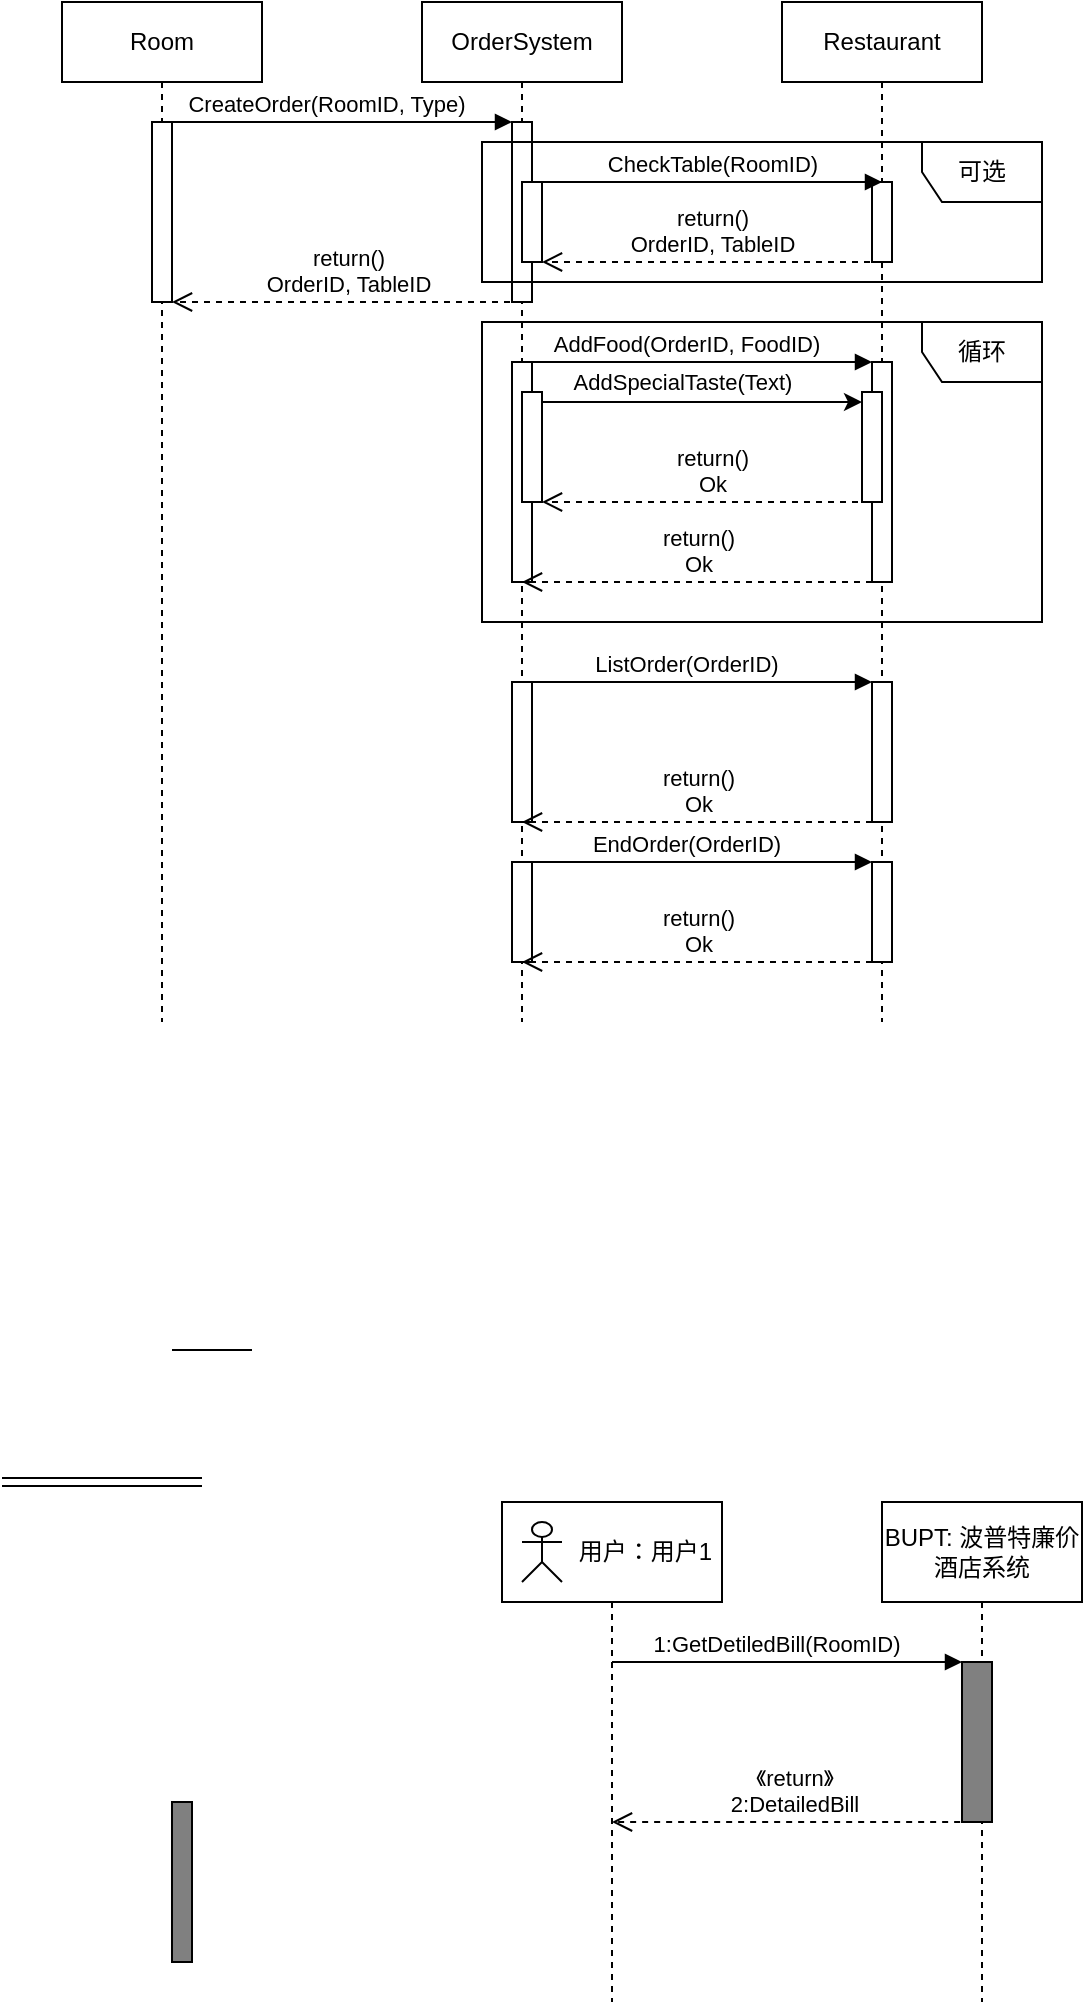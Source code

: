 <mxfile version="24.2.1" type="github">
  <diagram name="Page-1" id="2YBvvXClWsGukQMizWep">
    <mxGraphModel dx="1218" dy="543" grid="1" gridSize="10" guides="1" tooltips="1" connect="1" arrows="1" fold="1" page="1" pageScale="1" pageWidth="850" pageHeight="1100" math="0" shadow="0">
      <root>
        <mxCell id="0" />
        <mxCell id="1" parent="0" />
        <mxCell id="aM9ryv3xv72pqoxQDRHE-1" value="Room" style="shape=umlLifeline;perimeter=lifelinePerimeter;whiteSpace=wrap;html=1;container=0;dropTarget=0;collapsible=0;recursiveResize=0;outlineConnect=0;portConstraint=eastwest;newEdgeStyle={&quot;edgeStyle&quot;:&quot;elbowEdgeStyle&quot;,&quot;elbow&quot;:&quot;vertical&quot;,&quot;curved&quot;:0,&quot;rounded&quot;:0};" parent="1" vertex="1">
          <mxGeometry x="40" y="40" width="100" height="510" as="geometry" />
        </mxCell>
        <mxCell id="aM9ryv3xv72pqoxQDRHE-2" value="" style="html=1;points=[];perimeter=orthogonalPerimeter;outlineConnect=0;targetShapes=umlLifeline;portConstraint=eastwest;newEdgeStyle={&quot;edgeStyle&quot;:&quot;elbowEdgeStyle&quot;,&quot;elbow&quot;:&quot;vertical&quot;,&quot;curved&quot;:0,&quot;rounded&quot;:0};" parent="aM9ryv3xv72pqoxQDRHE-1" vertex="1">
          <mxGeometry x="45" y="60" width="10" height="90" as="geometry" />
        </mxCell>
        <mxCell id="aM9ryv3xv72pqoxQDRHE-5" value="OrderSystem" style="shape=umlLifeline;perimeter=lifelinePerimeter;whiteSpace=wrap;html=1;container=0;dropTarget=0;collapsible=0;recursiveResize=0;outlineConnect=0;portConstraint=eastwest;newEdgeStyle={&quot;edgeStyle&quot;:&quot;elbowEdgeStyle&quot;,&quot;elbow&quot;:&quot;vertical&quot;,&quot;curved&quot;:0,&quot;rounded&quot;:0};" parent="1" vertex="1">
          <mxGeometry x="220" y="40" width="100" height="510" as="geometry" />
        </mxCell>
        <mxCell id="aM9ryv3xv72pqoxQDRHE-6" value="" style="html=1;points=[];perimeter=orthogonalPerimeter;outlineConnect=0;targetShapes=umlLifeline;portConstraint=eastwest;newEdgeStyle={&quot;edgeStyle&quot;:&quot;elbowEdgeStyle&quot;,&quot;elbow&quot;:&quot;vertical&quot;,&quot;curved&quot;:0,&quot;rounded&quot;:0};" parent="aM9ryv3xv72pqoxQDRHE-5" vertex="1">
          <mxGeometry x="45" y="60" width="10" height="90" as="geometry" />
        </mxCell>
        <mxCell id="o9o5UsSc7OfWi7YUzBIb-6" value="" style="html=1;points=[];perimeter=orthogonalPerimeter;outlineConnect=0;targetShapes=umlLifeline;portConstraint=eastwest;newEdgeStyle={&quot;edgeStyle&quot;:&quot;elbowEdgeStyle&quot;,&quot;elbow&quot;:&quot;vertical&quot;,&quot;curved&quot;:0,&quot;rounded&quot;:0};" parent="aM9ryv3xv72pqoxQDRHE-5" vertex="1">
          <mxGeometry x="50" y="90" width="10" height="40" as="geometry" />
        </mxCell>
        <mxCell id="o9o5UsSc7OfWi7YUzBIb-15" value="" style="html=1;points=[[0,0,0,0,5],[0,1,0,0,-5],[1,0,0,0,5],[1,1,0,0,-5]];perimeter=orthogonalPerimeter;outlineConnect=0;targetShapes=umlLifeline;portConstraint=eastwest;newEdgeStyle={&quot;curved&quot;:0,&quot;rounded&quot;:0};" parent="aM9ryv3xv72pqoxQDRHE-5" vertex="1">
          <mxGeometry x="45" y="180" width="10" height="110" as="geometry" />
        </mxCell>
        <mxCell id="o9o5UsSc7OfWi7YUzBIb-21" value="" style="html=1;points=[[0,0,0,0,5],[0,1,0,0,-5],[1,0,0,0,5],[1,1,0,0,-5]];perimeter=orthogonalPerimeter;outlineConnect=0;targetShapes=umlLifeline;portConstraint=eastwest;newEdgeStyle={&quot;curved&quot;:0,&quot;rounded&quot;:0};" parent="aM9ryv3xv72pqoxQDRHE-5" vertex="1">
          <mxGeometry x="50" y="195" width="10" height="55" as="geometry" />
        </mxCell>
        <mxCell id="o9o5UsSc7OfWi7YUzBIb-40" value="" style="html=1;points=[[0,0,0,0,5],[0,1,0,0,-5],[1,0,0,0,5],[1,1,0,0,-5]];perimeter=orthogonalPerimeter;outlineConnect=0;targetShapes=umlLifeline;portConstraint=eastwest;newEdgeStyle={&quot;curved&quot;:0,&quot;rounded&quot;:0};" parent="aM9ryv3xv72pqoxQDRHE-5" vertex="1">
          <mxGeometry x="45" y="340" width="10" height="70" as="geometry" />
        </mxCell>
        <mxCell id="o9o5UsSc7OfWi7YUzBIb-42" value="" style="html=1;points=[[0,0,0,0,5],[0,1,0,0,-5],[1,0,0,0,5],[1,1,0,0,-5]];perimeter=orthogonalPerimeter;outlineConnect=0;targetShapes=umlLifeline;portConstraint=eastwest;newEdgeStyle={&quot;curved&quot;:0,&quot;rounded&quot;:0};" parent="aM9ryv3xv72pqoxQDRHE-5" vertex="1">
          <mxGeometry x="45" y="430" width="10" height="50" as="geometry" />
        </mxCell>
        <mxCell id="aM9ryv3xv72pqoxQDRHE-7" value="CreateOrder(RoomID, Type)" style="html=1;verticalAlign=bottom;endArrow=block;edgeStyle=elbowEdgeStyle;elbow=vertical;curved=0;rounded=0;" parent="1" target="aM9ryv3xv72pqoxQDRHE-6" edge="1">
          <mxGeometry x="-0.063" relative="1" as="geometry">
            <mxPoint x="90" y="100" as="sourcePoint" />
            <Array as="points">
              <mxPoint x="175" y="100" />
            </Array>
            <mxPoint x="260" y="100" as="targetPoint" />
            <mxPoint as="offset" />
          </mxGeometry>
        </mxCell>
        <mxCell id="o9o5UsSc7OfWi7YUzBIb-1" value="Restaurant" style="shape=umlLifeline;perimeter=lifelinePerimeter;whiteSpace=wrap;html=1;container=0;dropTarget=0;collapsible=0;recursiveResize=0;outlineConnect=0;portConstraint=eastwest;newEdgeStyle={&quot;edgeStyle&quot;:&quot;elbowEdgeStyle&quot;,&quot;elbow&quot;:&quot;vertical&quot;,&quot;curved&quot;:0,&quot;rounded&quot;:0};" parent="1" vertex="1">
          <mxGeometry x="400" y="40" width="100" height="510" as="geometry" />
        </mxCell>
        <mxCell id="o9o5UsSc7OfWi7YUzBIb-2" value="" style="html=1;points=[];perimeter=orthogonalPerimeter;outlineConnect=0;targetShapes=umlLifeline;portConstraint=eastwest;newEdgeStyle={&quot;edgeStyle&quot;:&quot;elbowEdgeStyle&quot;,&quot;elbow&quot;:&quot;vertical&quot;,&quot;curved&quot;:0,&quot;rounded&quot;:0};" parent="o9o5UsSc7OfWi7YUzBIb-1" vertex="1">
          <mxGeometry x="45" y="90" width="10" height="40" as="geometry" />
        </mxCell>
        <mxCell id="o9o5UsSc7OfWi7YUzBIb-20" value="" style="html=1;points=[[0,0,0,0,5],[0,1,0,0,-5],[1,0,0,0,5],[1,1,0,0,-5]];perimeter=orthogonalPerimeter;outlineConnect=0;targetShapes=umlLifeline;portConstraint=eastwest;newEdgeStyle={&quot;curved&quot;:0,&quot;rounded&quot;:0};" parent="o9o5UsSc7OfWi7YUzBIb-1" vertex="1">
          <mxGeometry x="45" y="180" width="10" height="110" as="geometry" />
        </mxCell>
        <mxCell id="o9o5UsSc7OfWi7YUzBIb-23" value="" style="html=1;points=[[0,0,0,0,5],[0,1,0,0,-5],[1,0,0,0,5],[1,1,0,0,-5]];perimeter=orthogonalPerimeter;outlineConnect=0;targetShapes=umlLifeline;portConstraint=eastwest;newEdgeStyle={&quot;curved&quot;:0,&quot;rounded&quot;:0};" parent="o9o5UsSc7OfWi7YUzBIb-1" vertex="1">
          <mxGeometry x="40" y="195" width="10" height="55" as="geometry" />
        </mxCell>
        <mxCell id="o9o5UsSc7OfWi7YUzBIb-41" value="" style="html=1;points=[[0,0,0,0,5],[0,1,0,0,-5],[1,0,0,0,5],[1,1,0,0,-5]];perimeter=orthogonalPerimeter;outlineConnect=0;targetShapes=umlLifeline;portConstraint=eastwest;newEdgeStyle={&quot;curved&quot;:0,&quot;rounded&quot;:0};" parent="o9o5UsSc7OfWi7YUzBIb-1" vertex="1">
          <mxGeometry x="45" y="340" width="10" height="70" as="geometry" />
        </mxCell>
        <mxCell id="o9o5UsSc7OfWi7YUzBIb-43" value="" style="html=1;points=[[0,0,0,0,5],[0,1,0,0,-5],[1,0,0,0,5],[1,1,0,0,-5]];perimeter=orthogonalPerimeter;outlineConnect=0;targetShapes=umlLifeline;portConstraint=eastwest;newEdgeStyle={&quot;curved&quot;:0,&quot;rounded&quot;:0};" parent="o9o5UsSc7OfWi7YUzBIb-1" vertex="1">
          <mxGeometry x="45" y="430" width="10" height="50" as="geometry" />
        </mxCell>
        <mxCell id="o9o5UsSc7OfWi7YUzBIb-5" value="CheckTable(RoomID)" style="html=1;verticalAlign=bottom;endArrow=block;edgeStyle=elbowEdgeStyle;elbow=horizontal;curved=0;rounded=0;" parent="1" edge="1">
          <mxGeometry relative="1" as="geometry">
            <mxPoint x="280" y="130" as="sourcePoint" />
            <Array as="points">
              <mxPoint x="365" y="130" />
            </Array>
            <mxPoint x="450" y="130" as="targetPoint" />
          </mxGeometry>
        </mxCell>
        <mxCell id="o9o5UsSc7OfWi7YUzBIb-7" value="return()&lt;div&gt;OrderID, TableID&lt;br&gt;&lt;/div&gt;" style="html=1;verticalAlign=bottom;endArrow=open;dashed=1;endSize=8;edgeStyle=elbowEdgeStyle;elbow=vertical;curved=0;rounded=0;" parent="1" edge="1">
          <mxGeometry x="-0.0" relative="1" as="geometry">
            <mxPoint x="280" y="170" as="targetPoint" />
            <Array as="points">
              <mxPoint x="375" y="170" />
            </Array>
            <mxPoint x="450" y="170" as="sourcePoint" />
            <mxPoint as="offset" />
          </mxGeometry>
        </mxCell>
        <mxCell id="o9o5UsSc7OfWi7YUzBIb-8" value="return()&lt;div&gt;OrderID, TableID&lt;/div&gt;" style="html=1;verticalAlign=bottom;endArrow=open;dashed=1;endSize=8;edgeStyle=elbowEdgeStyle;elbow=vertical;curved=0;rounded=0;exitX=0.5;exitY=0.353;exitDx=0;exitDy=0;exitPerimeter=0;" parent="1" edge="1">
          <mxGeometry x="-0.0" relative="1" as="geometry">
            <mxPoint x="95" y="190" as="targetPoint" />
            <Array as="points">
              <mxPoint x="195" y="190" />
            </Array>
            <mxPoint x="270" y="190" as="sourcePoint" />
            <mxPoint as="offset" />
          </mxGeometry>
        </mxCell>
        <mxCell id="o9o5UsSc7OfWi7YUzBIb-17" value="可选" style="shape=umlFrame;whiteSpace=wrap;html=1;pointerEvents=0;flipH=1;" parent="1" vertex="1">
          <mxGeometry x="250" y="110" width="280" height="70" as="geometry" />
        </mxCell>
        <mxCell id="o9o5UsSc7OfWi7YUzBIb-18" value="AddFood(OrderID, FoodID)" style="html=1;verticalAlign=bottom;endArrow=block;edgeStyle=elbowEdgeStyle;elbow=vertical;curved=0;rounded=0;" parent="1" edge="1">
          <mxGeometry x="-0.063" relative="1" as="geometry">
            <mxPoint x="270" y="220" as="sourcePoint" />
            <Array as="points">
              <mxPoint x="355" y="220" />
            </Array>
            <mxPoint x="445" y="220" as="targetPoint" />
            <mxPoint as="offset" />
          </mxGeometry>
        </mxCell>
        <mxCell id="o9o5UsSc7OfWi7YUzBIb-22" style="edgeStyle=orthogonalEdgeStyle;rounded=0;orthogonalLoop=1;jettySize=auto;html=1;curved=0;exitX=1;exitY=0;exitDx=0;exitDy=5;exitPerimeter=0;entryX=0;entryY=0;entryDx=0;entryDy=5;entryPerimeter=0;" parent="1" source="o9o5UsSc7OfWi7YUzBIb-21" target="o9o5UsSc7OfWi7YUzBIb-23" edge="1">
          <mxGeometry relative="1" as="geometry">
            <mxPoint x="360" y="260" as="targetPoint" />
          </mxGeometry>
        </mxCell>
        <mxCell id="o9o5UsSc7OfWi7YUzBIb-24" value="AddSpecialTaste(Text)" style="edgeLabel;html=1;align=center;verticalAlign=middle;resizable=0;points=[];" parent="o9o5UsSc7OfWi7YUzBIb-22" vertex="1" connectable="0">
          <mxGeometry x="-0.117" y="-1" relative="1" as="geometry">
            <mxPoint x="-1" y="-11" as="offset" />
          </mxGeometry>
        </mxCell>
        <mxCell id="o9o5UsSc7OfWi7YUzBIb-26" value="return()&lt;div&gt;Ok&lt;/div&gt;" style="html=1;verticalAlign=bottom;endArrow=open;dashed=1;endSize=8;edgeStyle=elbowEdgeStyle;elbow=vertical;curved=0;rounded=0;" parent="1" edge="1">
          <mxGeometry x="-0.0" relative="1" as="geometry">
            <mxPoint x="280" y="290" as="targetPoint" />
            <Array as="points">
              <mxPoint x="375" y="290" />
            </Array>
            <mxPoint x="450" y="290" as="sourcePoint" />
            <mxPoint as="offset" />
          </mxGeometry>
        </mxCell>
        <mxCell id="o9o5UsSc7OfWi7YUzBIb-27" value="return()&lt;div&gt;Ok&lt;/div&gt;" style="html=1;verticalAlign=bottom;endArrow=open;dashed=1;endSize=8;edgeStyle=elbowEdgeStyle;elbow=vertical;curved=0;rounded=0;exitX=0.5;exitY=0.353;exitDx=0;exitDy=0;exitPerimeter=0;" parent="1" edge="1">
          <mxGeometry x="-0.0" relative="1" as="geometry">
            <mxPoint x="270" y="330" as="targetPoint" />
            <Array as="points">
              <mxPoint x="370" y="330" />
            </Array>
            <mxPoint x="445" y="330" as="sourcePoint" />
            <mxPoint as="offset" />
          </mxGeometry>
        </mxCell>
        <mxCell id="o9o5UsSc7OfWi7YUzBIb-38" value="循环" style="shape=umlFrame;whiteSpace=wrap;html=1;pointerEvents=0;flipH=1;" parent="1" vertex="1">
          <mxGeometry x="250" y="200" width="280" height="150" as="geometry" />
        </mxCell>
        <mxCell id="o9o5UsSc7OfWi7YUzBIb-46" value="ListOrder(OrderID)" style="html=1;verticalAlign=bottom;endArrow=block;edgeStyle=elbowEdgeStyle;elbow=vertical;curved=0;rounded=0;" parent="1" edge="1">
          <mxGeometry x="-0.063" relative="1" as="geometry">
            <mxPoint x="270" y="380" as="sourcePoint" />
            <Array as="points">
              <mxPoint x="355" y="380" />
            </Array>
            <mxPoint x="445" y="380" as="targetPoint" />
            <mxPoint as="offset" />
          </mxGeometry>
        </mxCell>
        <mxCell id="o9o5UsSc7OfWi7YUzBIb-47" value="return()&lt;div&gt;Ok&lt;/div&gt;" style="html=1;verticalAlign=bottom;endArrow=open;dashed=1;endSize=8;edgeStyle=elbowEdgeStyle;elbow=vertical;curved=0;rounded=0;exitX=0.5;exitY=0.353;exitDx=0;exitDy=0;exitPerimeter=0;" parent="1" edge="1">
          <mxGeometry x="-0.0" relative="1" as="geometry">
            <mxPoint x="270" y="450" as="targetPoint" />
            <Array as="points">
              <mxPoint x="370" y="450" />
            </Array>
            <mxPoint x="445" y="450" as="sourcePoint" />
            <mxPoint as="offset" />
          </mxGeometry>
        </mxCell>
        <mxCell id="o9o5UsSc7OfWi7YUzBIb-48" value="EndOrder(OrderID)" style="html=1;verticalAlign=bottom;endArrow=block;edgeStyle=elbowEdgeStyle;elbow=vertical;curved=0;rounded=0;" parent="1" edge="1">
          <mxGeometry x="-0.063" relative="1" as="geometry">
            <mxPoint x="270" y="470" as="sourcePoint" />
            <Array as="points">
              <mxPoint x="355" y="470" />
            </Array>
            <mxPoint x="445" y="470" as="targetPoint" />
            <mxPoint as="offset" />
          </mxGeometry>
        </mxCell>
        <mxCell id="o9o5UsSc7OfWi7YUzBIb-49" value="return()&lt;div&gt;Ok&lt;/div&gt;" style="html=1;verticalAlign=bottom;endArrow=open;dashed=1;endSize=8;edgeStyle=elbowEdgeStyle;elbow=vertical;curved=0;rounded=0;exitX=0.5;exitY=0.353;exitDx=0;exitDy=0;exitPerimeter=0;" parent="1" edge="1">
          <mxGeometry x="-0.0" relative="1" as="geometry">
            <mxPoint x="270" y="520" as="targetPoint" />
            <Array as="points">
              <mxPoint x="370" y="520" />
            </Array>
            <mxPoint x="445" y="520" as="sourcePoint" />
            <mxPoint as="offset" />
          </mxGeometry>
        </mxCell>
        <mxCell id="LNN9Fso0uVw6SMf9SrEV-1" value="&amp;nbsp; &amp;nbsp; &amp;nbsp; &amp;nbsp; &amp;nbsp; 用户：用户1" style="shape=umlLifeline;perimeter=lifelinePerimeter;whiteSpace=wrap;html=1;container=0;dropTarget=0;collapsible=0;recursiveResize=0;outlineConnect=0;portConstraint=eastwest;newEdgeStyle={&quot;edgeStyle&quot;:&quot;elbowEdgeStyle&quot;,&quot;elbow&quot;:&quot;vertical&quot;,&quot;curved&quot;:0,&quot;rounded&quot;:0};size=50;" vertex="1" parent="1">
          <mxGeometry x="260" y="790" width="110" height="250" as="geometry" />
        </mxCell>
        <mxCell id="LNN9Fso0uVw6SMf9SrEV-3" value="BUPT: 波普特廉价酒店系统" style="shape=umlLifeline;perimeter=lifelinePerimeter;whiteSpace=wrap;html=1;container=0;dropTarget=0;collapsible=0;recursiveResize=0;outlineConnect=0;portConstraint=eastwest;newEdgeStyle={&quot;edgeStyle&quot;:&quot;elbowEdgeStyle&quot;,&quot;elbow&quot;:&quot;vertical&quot;,&quot;curved&quot;:0,&quot;rounded&quot;:0};size=50;" vertex="1" parent="1">
          <mxGeometry x="450" y="790" width="100" height="250" as="geometry" />
        </mxCell>
        <mxCell id="LNN9Fso0uVw6SMf9SrEV-4" value="" style="html=1;points=[];perimeter=orthogonalPerimeter;outlineConnect=0;targetShapes=umlLifeline;portConstraint=eastwest;newEdgeStyle={&quot;edgeStyle&quot;:&quot;elbowEdgeStyle&quot;,&quot;elbow&quot;:&quot;vertical&quot;,&quot;curved&quot;:0,&quot;rounded&quot;:0};fillColor=#808080;" vertex="1" parent="LNN9Fso0uVw6SMf9SrEV-3">
          <mxGeometry x="40" y="80" width="15" height="80" as="geometry" />
        </mxCell>
        <mxCell id="LNN9Fso0uVw6SMf9SrEV-10" value="1:GetDetiledBill(RoomID)" style="html=1;verticalAlign=bottom;endArrow=block;edgeStyle=elbowEdgeStyle;elbow=vertical;curved=0;rounded=0;" edge="1" parent="1" target="LNN9Fso0uVw6SMf9SrEV-4" source="LNN9Fso0uVw6SMf9SrEV-1">
          <mxGeometry x="-0.063" relative="1" as="geometry">
            <mxPoint x="320" y="870" as="sourcePoint" />
            <Array as="points">
              <mxPoint x="405" y="870" />
            </Array>
            <mxPoint x="490" y="870" as="targetPoint" />
            <mxPoint as="offset" />
          </mxGeometry>
        </mxCell>
        <mxCell id="LNN9Fso0uVw6SMf9SrEV-11" value="《return》&lt;div&gt;2:DetailedBill&lt;/div&gt;" style="html=1;verticalAlign=bottom;endArrow=open;dashed=1;endSize=8;edgeStyle=elbowEdgeStyle;elbow=vertical;curved=0;rounded=0;exitX=0.5;exitY=0.353;exitDx=0;exitDy=0;exitPerimeter=0;" edge="1" parent="1" target="LNN9Fso0uVw6SMf9SrEV-1">
          <mxGeometry x="-0.006" relative="1" as="geometry">
            <mxPoint x="320" y="950" as="targetPoint" />
            <Array as="points">
              <mxPoint x="420.07" y="950" />
            </Array>
            <mxPoint x="495.07" y="950" as="sourcePoint" />
            <mxPoint as="offset" />
          </mxGeometry>
        </mxCell>
        <mxCell id="LNN9Fso0uVw6SMf9SrEV-14" value="" style="line;strokeWidth=1;fillColor=none;align=left;verticalAlign=middle;spacingTop=-1;spacingLeft=3;spacingRight=3;rotatable=0;labelPosition=right;points=[];portConstraint=eastwest;strokeColor=inherit;" vertex="1" parent="1">
          <mxGeometry x="95" y="710" width="40" height="8" as="geometry" />
        </mxCell>
        <mxCell id="LNN9Fso0uVw6SMf9SrEV-15" value="" style="shape=link;html=1;rounded=0;" edge="1" parent="1">
          <mxGeometry width="100" relative="1" as="geometry">
            <mxPoint x="10" y="780" as="sourcePoint" />
            <mxPoint x="110" y="780" as="targetPoint" />
          </mxGeometry>
        </mxCell>
        <mxCell id="LNN9Fso0uVw6SMf9SrEV-16" value="" style="html=1;points=[[0,0,0,0,5],[0,1,0,0,-5],[1,0,0,0,5],[1,1,0,0,-5]];perimeter=orthogonalPerimeter;outlineConnect=0;targetShapes=umlLifeline;portConstraint=eastwest;newEdgeStyle={&quot;curved&quot;:0,&quot;rounded&quot;:0};fillColor=#808080;" vertex="1" parent="1">
          <mxGeometry x="95" y="940" width="10" height="80" as="geometry" />
        </mxCell>
        <mxCell id="LNN9Fso0uVw6SMf9SrEV-17" value="" style="shape=umlActor;verticalLabelPosition=bottom;verticalAlign=top;html=1;" vertex="1" parent="1">
          <mxGeometry x="270" y="800" width="20" height="30" as="geometry" />
        </mxCell>
      </root>
    </mxGraphModel>
  </diagram>
</mxfile>
